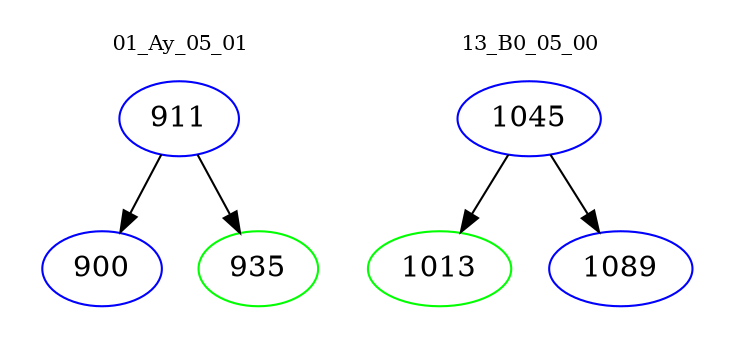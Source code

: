 digraph{
subgraph cluster_0 {
color = white
label = "01_Ay_05_01";
fontsize=10;
T0_911 [label="911", color="blue"]
T0_911 -> T0_900 [color="black"]
T0_900 [label="900", color="blue"]
T0_911 -> T0_935 [color="black"]
T0_935 [label="935", color="green"]
}
subgraph cluster_1 {
color = white
label = "13_B0_05_00";
fontsize=10;
T1_1045 [label="1045", color="blue"]
T1_1045 -> T1_1013 [color="black"]
T1_1013 [label="1013", color="green"]
T1_1045 -> T1_1089 [color="black"]
T1_1089 [label="1089", color="blue"]
}
}
